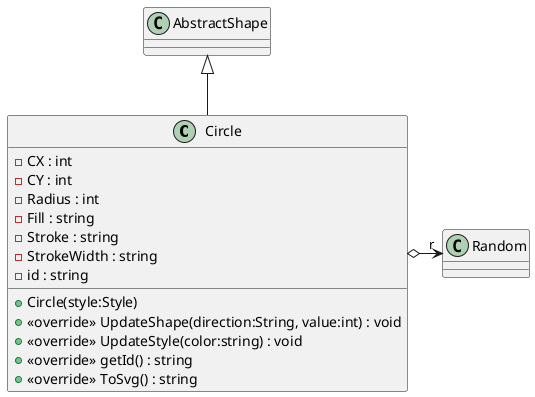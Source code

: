 @startuml
class Circle {
    - CX : int
    - CY : int
    - Radius : int
    - Fill : string
    - Stroke : string
    - StrokeWidth : string
    - id : string
    + Circle(style:Style)
    + <<override>> UpdateShape(direction:String, value:int) : void
    + <<override>> UpdateStyle(color:string) : void
    + <<override>> getId() : string
    + <<override>> ToSvg() : string
}
AbstractShape <|-- Circle
Circle o-> "r" Random
@enduml

